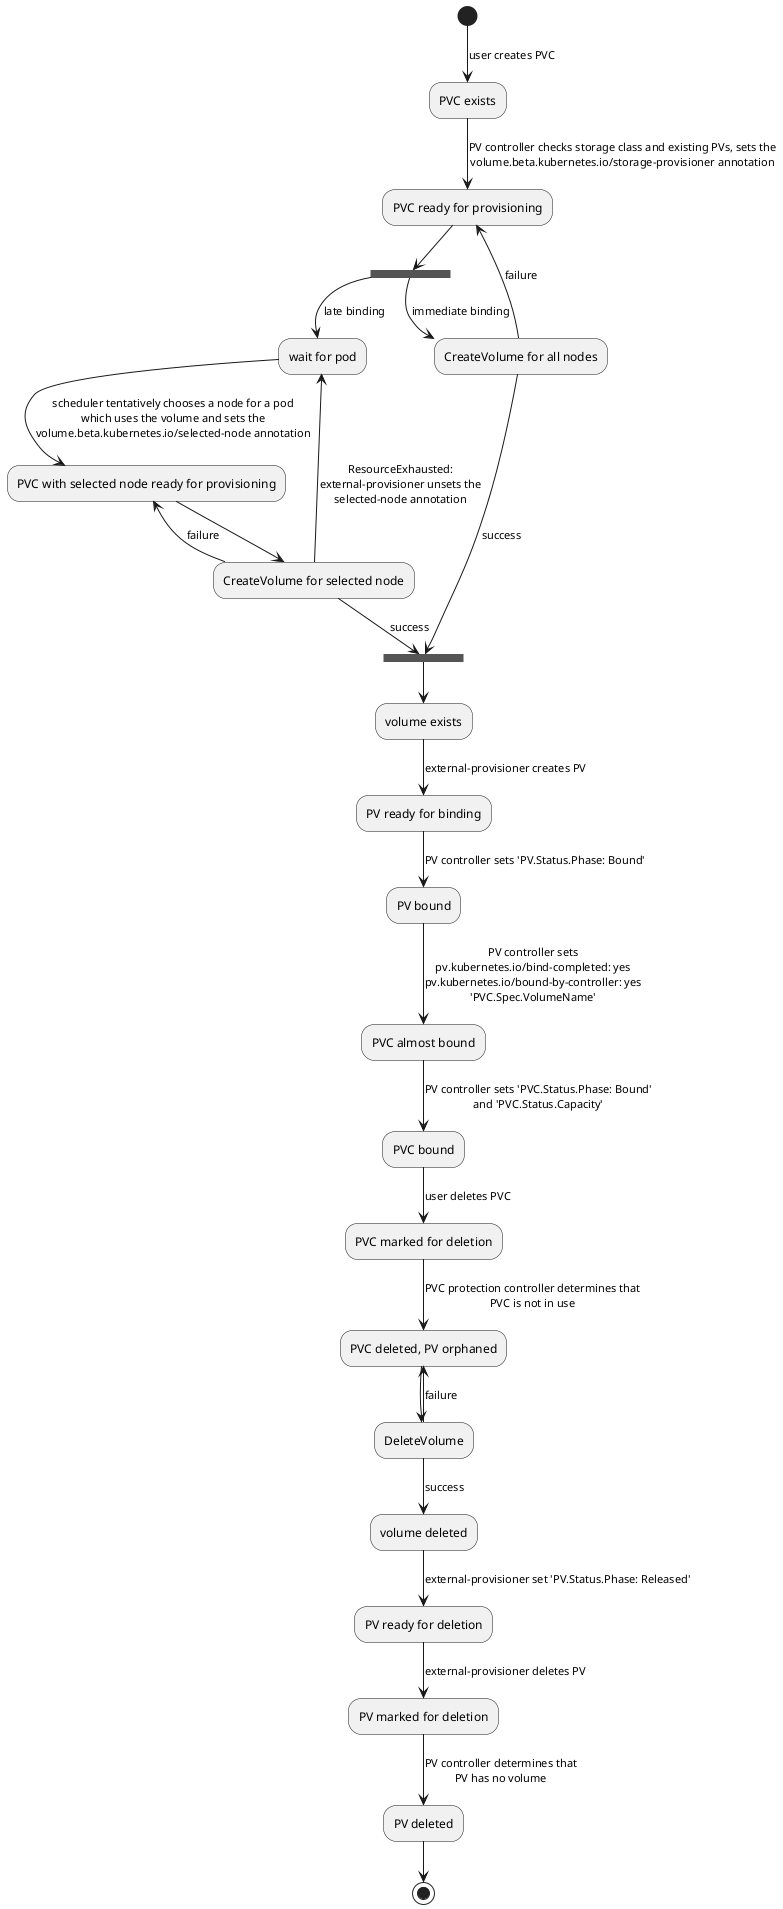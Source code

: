 @startuml
(*) -->[user creates PVC] "PVC exists"
-->[PV controller checks storage class and existing PVs, sets the\nvolume.beta.kubernetes.io/storage-provisioner annotation] "PVC ready for provisioning" as PVC_READY
--> ==B1==

==B1== -->[immediate binding] "CreateVolume for all nodes" as CREATE_VOLUME_ALL
  -->[failure] "PVC_READY"
  CREATE_VOLUME_ALL -->[success] ==B2==

==B1== -->[late binding] "wait for pod" as POD
  -->[scheduler tentatively chooses a node for a pod\nwhich uses the volume and sets the\nvolume.beta.kubernetes.io/selected-node annotation] "PVC with selected node ready for provisioning" as PVC_READY_SELECTED
  --> "CreateVolume for selected node" as CREATE_VOLUME_SELECTED
  -->[ResourceExhausted:\nexternal-provisioner unsets the\nselected-node annotation] "POD"
  CREATE_VOLUME_SELECTED -->[failure] "PVC_READY_SELECTED"
  CREATE_VOLUME_SELECTED -->[success] ==B2==

==B2== --> "volume exists" as VOLUME_EXISTS
-->[external-provisioner creates PV] "PV ready for binding"
-->[PV controller sets 'PV.Status.Phase: Bound'] "PV bound"
-->[PV controller sets\npv.kubernetes.io/bind-completed: yes\npv.kubernetes.io/bound-by-controller: yes\n'PVC.Spec.VolumeName'] "PVC almost bound"
-->[PV controller sets 'PVC.Status.Phase: Bound'\nand 'PVC.Status.Capacity'] "PVC bound"
-->[user deletes PVC] "PVC marked for deletion"
-->[PVC protection controller determines that\nPVC is not in use] "PVC deleted, PV orphaned" as VOLUME_READY_FOR_DELETION
--> "DeleteVolume"
DeleteVolume -->[failure] VOLUME_READY_FOR_DELETION
DeleteVolume -->[success] "volume deleted"
-->[external-provisioner set 'PV.Status.Phase: Released'] "PV ready for deletion" as PV_READY_FOR_DELETION
-->[external-provisioner deletes PV] "PV marked for deletion"
-->[PV controller determines that\nPV has no volume] "PV deleted"
--> (*)
@enduml
